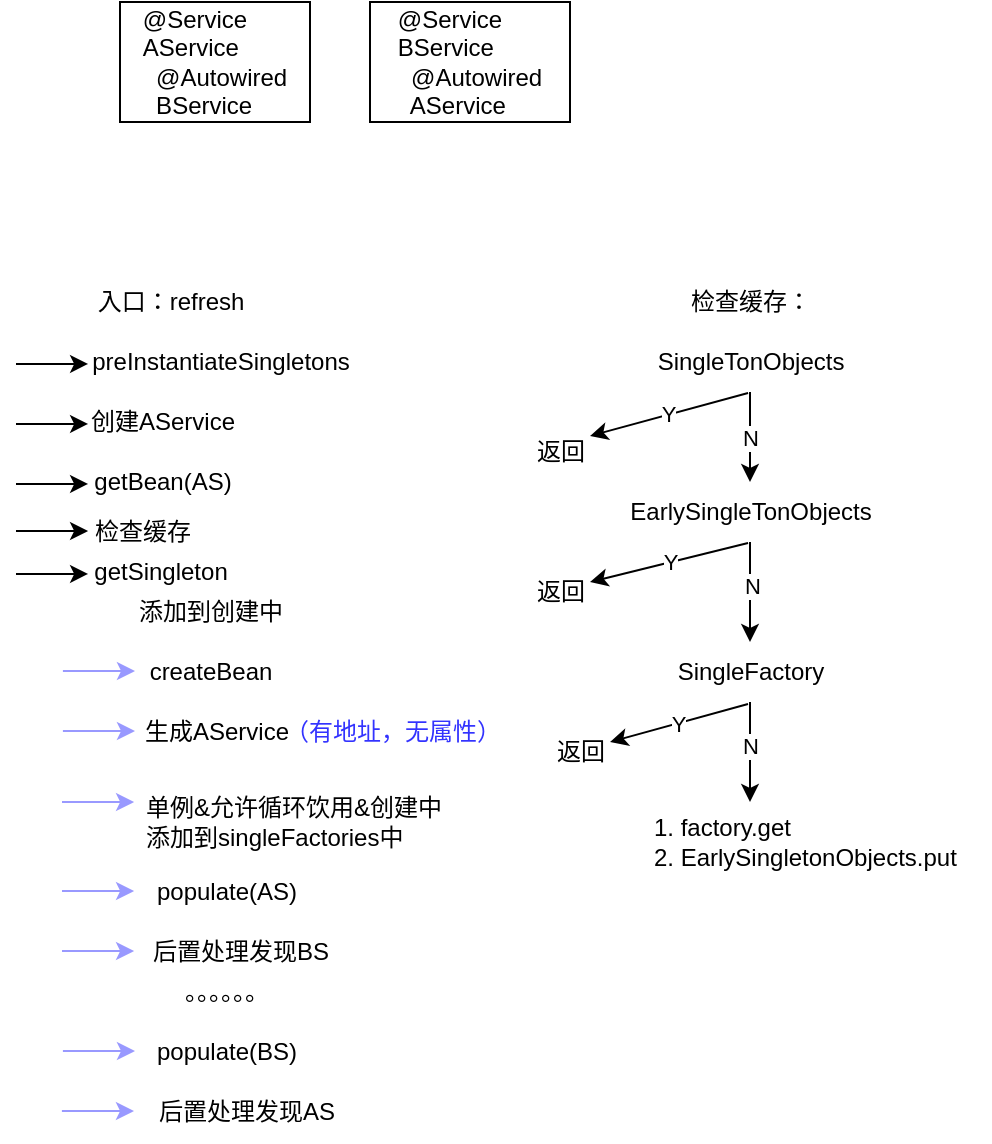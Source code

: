 <mxfile version="20.2.8" type="github">
  <diagram id="3zs-gARS8gog9d0gN9dn" name="第 1 页">
    <mxGraphModel dx="786" dy="1715" grid="1" gridSize="10" guides="1" tooltips="1" connect="1" arrows="1" fold="1" page="1" pageScale="1" pageWidth="827" pageHeight="1169" math="0" shadow="0">
      <root>
        <mxCell id="0" />
        <mxCell id="1" parent="0" />
        <mxCell id="tCpwEpq6lkTzZB-UfD6S-13" value="入口：refresh" style="text;html=1;align=center;verticalAlign=middle;resizable=0;points=[];autosize=1;strokeColor=none;fillColor=none;fontColor=#000000;" vertex="1" parent="1">
          <mxGeometry x="80" y="55" width="100" height="30" as="geometry" />
        </mxCell>
        <mxCell id="tCpwEpq6lkTzZB-UfD6S-14" value="" style="endArrow=classic;html=1;rounded=0;fontColor=#000000;entryX=0.005;entryY=0.583;entryDx=0;entryDy=0;entryPerimeter=0;" edge="1" parent="1">
          <mxGeometry width="50" height="50" relative="1" as="geometry">
            <mxPoint x="53" y="101" as="sourcePoint" />
            <mxPoint x="89.05" y="100.98" as="targetPoint" />
          </mxGeometry>
        </mxCell>
        <mxCell id="tCpwEpq6lkTzZB-UfD6S-16" value="&lt;div style=&quot;text-align: left;&quot;&gt;@Service&lt;/div&gt;&lt;div style=&quot;text-align: left;&quot;&gt;AService&lt;/div&gt;&lt;div style=&quot;text-align: left;&quot;&gt;&amp;nbsp; @Autowired&lt;/div&gt;&lt;div style=&quot;text-align: left;&quot;&gt;&amp;nbsp; BService&lt;/div&gt;" style="rounded=0;whiteSpace=wrap;html=1;labelBackgroundColor=#FFFFFF;fontColor=#000000;horizontal=1;verticalAlign=middle;" vertex="1" parent="1">
          <mxGeometry x="105" y="-80" width="95" height="60" as="geometry" />
        </mxCell>
        <mxCell id="tCpwEpq6lkTzZB-UfD6S-17" value="&lt;div style=&quot;text-align: left;&quot;&gt;@Service&lt;/div&gt;&lt;div style=&quot;text-align: left;&quot;&gt;BService&lt;/div&gt;&lt;div style=&quot;text-align: left;&quot;&gt;&amp;nbsp; @Autowired&lt;/div&gt;&lt;div style=&quot;text-align: left;&quot;&gt;&amp;nbsp; AService&lt;/div&gt;" style="rounded=0;whiteSpace=wrap;html=1;labelBackgroundColor=#FFFFFF;fontColor=#000000;verticalAlign=middle;" vertex="1" parent="1">
          <mxGeometry x="230" y="-80" width="100" height="60" as="geometry" />
        </mxCell>
        <mxCell id="tCpwEpq6lkTzZB-UfD6S-19" value="" style="endArrow=classic;html=1;rounded=0;fontColor=#000000;entryX=0.005;entryY=0.583;entryDx=0;entryDy=0;entryPerimeter=0;" edge="1" parent="1">
          <mxGeometry width="50" height="50" relative="1" as="geometry">
            <mxPoint x="53" y="131" as="sourcePoint" />
            <mxPoint x="89.05" y="130.98" as="targetPoint" />
          </mxGeometry>
        </mxCell>
        <mxCell id="tCpwEpq6lkTzZB-UfD6S-21" value="preInstantiateSingletons" style="text;html=1;align=center;verticalAlign=middle;resizable=0;points=[];autosize=1;strokeColor=none;fillColor=none;fontColor=#000000;" vertex="1" parent="1">
          <mxGeometry x="80" y="85" width="150" height="30" as="geometry" />
        </mxCell>
        <mxCell id="tCpwEpq6lkTzZB-UfD6S-23" value="创建AService" style="text;html=1;align=center;verticalAlign=middle;resizable=0;points=[];autosize=1;strokeColor=none;fillColor=none;fontColor=#000000;" vertex="1" parent="1">
          <mxGeometry x="76" y="115" width="100" height="30" as="geometry" />
        </mxCell>
        <mxCell id="tCpwEpq6lkTzZB-UfD6S-24" value="" style="endArrow=classic;html=1;rounded=0;fontColor=#000000;entryX=0.005;entryY=0.583;entryDx=0;entryDy=0;entryPerimeter=0;" edge="1" parent="1">
          <mxGeometry width="50" height="50" relative="1" as="geometry">
            <mxPoint x="53" y="161" as="sourcePoint" />
            <mxPoint x="89.05" y="160.98" as="targetPoint" />
          </mxGeometry>
        </mxCell>
        <mxCell id="tCpwEpq6lkTzZB-UfD6S-25" value="getBean(AS)" style="text;html=1;align=center;verticalAlign=middle;resizable=0;points=[];autosize=1;strokeColor=none;fillColor=none;fontColor=#000000;" vertex="1" parent="1">
          <mxGeometry x="81" y="145" width="90" height="30" as="geometry" />
        </mxCell>
        <mxCell id="tCpwEpq6lkTzZB-UfD6S-26" value="" style="endArrow=classic;html=1;rounded=0;fontColor=#CCCCFF;entryX=0.005;entryY=0.583;entryDx=0;entryDy=0;entryPerimeter=0;strokeColor=#9999FF;" edge="1" parent="1">
          <mxGeometry width="50" height="50" relative="1" as="geometry">
            <mxPoint x="76.45" y="254.52" as="sourcePoint" />
            <mxPoint x="112.5" y="254.5" as="targetPoint" />
          </mxGeometry>
        </mxCell>
        <mxCell id="tCpwEpq6lkTzZB-UfD6S-27" value="检查缓存" style="text;html=1;align=center;verticalAlign=middle;resizable=0;points=[];autosize=1;strokeColor=none;fillColor=none;fontColor=#000000;" vertex="1" parent="1">
          <mxGeometry x="81" y="170" width="70" height="30" as="geometry" />
        </mxCell>
        <mxCell id="tCpwEpq6lkTzZB-UfD6S-29" value="检查缓存：&lt;br&gt;" style="text;html=1;align=center;verticalAlign=middle;resizable=0;points=[];autosize=1;strokeColor=none;fillColor=none;fontColor=#000000;" vertex="1" parent="1">
          <mxGeometry x="380" y="55" width="80" height="30" as="geometry" />
        </mxCell>
        <mxCell id="tCpwEpq6lkTzZB-UfD6S-33" value="N" style="edgeStyle=orthogonalEdgeStyle;rounded=0;orthogonalLoop=1;jettySize=auto;html=1;fontColor=#000000;" edge="1" parent="1" source="tCpwEpq6lkTzZB-UfD6S-30" target="tCpwEpq6lkTzZB-UfD6S-31">
          <mxGeometry relative="1" as="geometry" />
        </mxCell>
        <mxCell id="tCpwEpq6lkTzZB-UfD6S-30" value="SingleTonObjects" style="text;html=1;align=center;verticalAlign=middle;resizable=0;points=[];autosize=1;strokeColor=none;fillColor=none;fontColor=#000000;" vertex="1" parent="1">
          <mxGeometry x="360" y="85" width="120" height="30" as="geometry" />
        </mxCell>
        <mxCell id="tCpwEpq6lkTzZB-UfD6S-35" style="edgeStyle=orthogonalEdgeStyle;rounded=0;orthogonalLoop=1;jettySize=auto;html=1;fontColor=#000000;" edge="1" parent="1" source="tCpwEpq6lkTzZB-UfD6S-31" target="tCpwEpq6lkTzZB-UfD6S-32">
          <mxGeometry relative="1" as="geometry" />
        </mxCell>
        <mxCell id="tCpwEpq6lkTzZB-UfD6S-36" value="N" style="edgeLabel;html=1;align=center;verticalAlign=middle;resizable=0;points=[];fontColor=#000000;" vertex="1" connectable="0" parent="tCpwEpq6lkTzZB-UfD6S-35">
          <mxGeometry x="-0.125" y="1" relative="1" as="geometry">
            <mxPoint as="offset" />
          </mxGeometry>
        </mxCell>
        <mxCell id="tCpwEpq6lkTzZB-UfD6S-31" value="EarlySingleTonObjects" style="text;html=1;align=center;verticalAlign=middle;resizable=0;points=[];autosize=1;strokeColor=none;fillColor=none;fontColor=#000000;" vertex="1" parent="1">
          <mxGeometry x="350" y="160" width="140" height="30" as="geometry" />
        </mxCell>
        <mxCell id="tCpwEpq6lkTzZB-UfD6S-41" style="edgeStyle=orthogonalEdgeStyle;rounded=0;orthogonalLoop=1;jettySize=auto;html=1;fontColor=#000000;" edge="1" parent="1" source="tCpwEpq6lkTzZB-UfD6S-32">
          <mxGeometry relative="1" as="geometry">
            <mxPoint x="420" y="320" as="targetPoint" />
          </mxGeometry>
        </mxCell>
        <mxCell id="tCpwEpq6lkTzZB-UfD6S-42" value="N" style="edgeLabel;html=1;align=center;verticalAlign=middle;resizable=0;points=[];fontColor=#000000;" vertex="1" connectable="0" parent="tCpwEpq6lkTzZB-UfD6S-41">
          <mxGeometry x="-0.14" relative="1" as="geometry">
            <mxPoint as="offset" />
          </mxGeometry>
        </mxCell>
        <mxCell id="tCpwEpq6lkTzZB-UfD6S-32" value="SingleFactory" style="text;html=1;align=center;verticalAlign=middle;resizable=0;points=[];autosize=1;strokeColor=none;fillColor=none;fontColor=#000000;" vertex="1" parent="1">
          <mxGeometry x="370" y="240" width="100" height="30" as="geometry" />
        </mxCell>
        <mxCell id="tCpwEpq6lkTzZB-UfD6S-37" value="Y" style="endArrow=classic;html=1;rounded=0;fontColor=#000000;exitX=0.492;exitY=1.117;exitDx=0;exitDy=0;exitPerimeter=0;" edge="1" parent="1">
          <mxGeometry width="50" height="50" relative="1" as="geometry">
            <mxPoint x="419.04" y="115.51" as="sourcePoint" />
            <mxPoint x="340" y="137" as="targetPoint" />
          </mxGeometry>
        </mxCell>
        <mxCell id="tCpwEpq6lkTzZB-UfD6S-38" value="返回" style="text;html=1;align=center;verticalAlign=middle;resizable=0;points=[];autosize=1;strokeColor=none;fillColor=none;fontColor=#000000;" vertex="1" parent="1">
          <mxGeometry x="300" y="130" width="50" height="30" as="geometry" />
        </mxCell>
        <mxCell id="tCpwEpq6lkTzZB-UfD6S-39" value="Y" style="endArrow=classic;html=1;rounded=0;fontColor=#000000;exitX=0.493;exitY=1.017;exitDx=0;exitDy=0;exitPerimeter=0;" edge="1" parent="1" source="tCpwEpq6lkTzZB-UfD6S-31">
          <mxGeometry width="50" height="50" relative="1" as="geometry">
            <mxPoint x="370" y="250" as="sourcePoint" />
            <mxPoint x="340" y="210" as="targetPoint" />
          </mxGeometry>
        </mxCell>
        <mxCell id="tCpwEpq6lkTzZB-UfD6S-40" value="返回" style="text;html=1;align=center;verticalAlign=middle;resizable=0;points=[];autosize=1;strokeColor=none;fillColor=none;fontColor=#000000;" vertex="1" parent="1">
          <mxGeometry x="300" y="200" width="50" height="30" as="geometry" />
        </mxCell>
        <mxCell id="tCpwEpq6lkTzZB-UfD6S-43" value="1. factory.get&lt;br&gt;2. EarlySingletonObjects.put" style="text;html=1;align=left;verticalAlign=middle;resizable=0;points=[];autosize=1;strokeColor=none;fillColor=none;fontColor=#000000;" vertex="1" parent="1">
          <mxGeometry x="370" y="320" width="170" height="40" as="geometry" />
        </mxCell>
        <mxCell id="tCpwEpq6lkTzZB-UfD6S-45" value="Y" style="endArrow=classic;html=1;rounded=0;fontColor=#000000;exitX=0.49;exitY=1.033;exitDx=0;exitDy=0;exitPerimeter=0;" edge="1" parent="1" source="tCpwEpq6lkTzZB-UfD6S-32">
          <mxGeometry width="50" height="50" relative="1" as="geometry">
            <mxPoint x="370" y="250" as="sourcePoint" />
            <mxPoint x="350" y="290" as="targetPoint" />
          </mxGeometry>
        </mxCell>
        <mxCell id="tCpwEpq6lkTzZB-UfD6S-46" value="返回" style="text;html=1;align=center;verticalAlign=middle;resizable=0;points=[];autosize=1;strokeColor=none;fillColor=none;fontColor=#000000;" vertex="1" parent="1">
          <mxGeometry x="310" y="280" width="50" height="30" as="geometry" />
        </mxCell>
        <mxCell id="tCpwEpq6lkTzZB-UfD6S-47" value="" style="endArrow=classic;html=1;rounded=0;fontColor=#000000;entryX=0.005;entryY=0.583;entryDx=0;entryDy=0;entryPerimeter=0;" edge="1" parent="1">
          <mxGeometry width="50" height="50" relative="1" as="geometry">
            <mxPoint x="53" y="206" as="sourcePoint" />
            <mxPoint x="89.05" y="205.98" as="targetPoint" />
          </mxGeometry>
        </mxCell>
        <mxCell id="tCpwEpq6lkTzZB-UfD6S-48" value="getSingleton" style="text;html=1;align=center;verticalAlign=middle;resizable=0;points=[];autosize=1;strokeColor=none;fillColor=none;fontColor=#000000;" vertex="1" parent="1">
          <mxGeometry x="80" y="190" width="90" height="30" as="geometry" />
        </mxCell>
        <mxCell id="tCpwEpq6lkTzZB-UfD6S-49" value="添加到创建中" style="text;html=1;align=center;verticalAlign=middle;resizable=0;points=[];autosize=1;strokeColor=none;fillColor=none;fontColor=#000000;" vertex="1" parent="1">
          <mxGeometry x="100" y="210" width="100" height="30" as="geometry" />
        </mxCell>
        <mxCell id="tCpwEpq6lkTzZB-UfD6S-50" value="createBean" style="text;html=1;align=center;verticalAlign=middle;resizable=0;points=[];autosize=1;strokeColor=none;fillColor=none;fontColor=#000000;" vertex="1" parent="1">
          <mxGeometry x="110" y="240" width="80" height="30" as="geometry" />
        </mxCell>
        <mxCell id="tCpwEpq6lkTzZB-UfD6S-51" value="生成AService" style="text;html=1;align=center;verticalAlign=middle;resizable=0;points=[];autosize=1;strokeColor=none;fillColor=none;fontColor=#000000;" vertex="1" parent="1">
          <mxGeometry x="102.5" y="270" width="100" height="30" as="geometry" />
        </mxCell>
        <mxCell id="tCpwEpq6lkTzZB-UfD6S-52" value="&lt;font color=&quot;#3333ff&quot;&gt;（有地址，无属性）&lt;/font&gt;" style="text;html=1;align=center;verticalAlign=middle;resizable=0;points=[];autosize=1;strokeColor=none;fillColor=none;fontColor=#000000;" vertex="1" parent="1">
          <mxGeometry x="176" y="270" width="130" height="30" as="geometry" />
        </mxCell>
        <mxCell id="tCpwEpq6lkTzZB-UfD6S-53" value="&lt;font color=&quot;#000000&quot;&gt;单例&amp;amp;允许循环饮用&amp;amp;创建中&lt;br&gt;添加到singleFactories中&lt;/font&gt;" style="text;html=1;align=left;verticalAlign=middle;resizable=0;points=[];autosize=1;strokeColor=none;fillColor=none;fontColor=#3333FF;" vertex="1" parent="1">
          <mxGeometry x="116" y="310" width="170" height="40" as="geometry" />
        </mxCell>
        <mxCell id="tCpwEpq6lkTzZB-UfD6S-55" value="populate(AS)" style="text;html=1;align=center;verticalAlign=middle;resizable=0;points=[];autosize=1;strokeColor=none;fillColor=none;fontColor=#000000;" vertex="1" parent="1">
          <mxGeometry x="112.5" y="350" width="90" height="30" as="geometry" />
        </mxCell>
        <mxCell id="tCpwEpq6lkTzZB-UfD6S-56" value="后置处理发现BS" style="text;html=1;align=center;verticalAlign=middle;resizable=0;points=[];autosize=1;strokeColor=none;fillColor=none;fontColor=#000000;" vertex="1" parent="1">
          <mxGeometry x="110" y="380" width="110" height="30" as="geometry" />
        </mxCell>
        <mxCell id="tCpwEpq6lkTzZB-UfD6S-59" value="。。。。。。" style="text;html=1;align=center;verticalAlign=middle;resizable=0;points=[];autosize=1;strokeColor=none;fillColor=none;fontColor=#000000;" vertex="1" parent="1">
          <mxGeometry x="107.5" y="400" width="100" height="30" as="geometry" />
        </mxCell>
        <mxCell id="tCpwEpq6lkTzZB-UfD6S-60" value="populate(BS)" style="text;html=1;align=center;verticalAlign=middle;resizable=0;points=[];autosize=1;strokeColor=none;fillColor=none;fontColor=#000000;" vertex="1" parent="1">
          <mxGeometry x="112.5" y="430" width="90" height="30" as="geometry" />
        </mxCell>
        <mxCell id="tCpwEpq6lkTzZB-UfD6S-62" value="后置处理发现AS" style="text;html=1;align=center;verticalAlign=middle;resizable=0;points=[];autosize=1;strokeColor=none;fillColor=none;fontColor=#000000;" vertex="1" parent="1">
          <mxGeometry x="112.5" y="460" width="110" height="30" as="geometry" />
        </mxCell>
        <mxCell id="tCpwEpq6lkTzZB-UfD6S-64" value="" style="endArrow=classic;html=1;rounded=0;fontColor=#CCCCFF;entryX=0.005;entryY=0.583;entryDx=0;entryDy=0;entryPerimeter=0;strokeColor=#9999FF;" edge="1" parent="1">
          <mxGeometry width="50" height="50" relative="1" as="geometry">
            <mxPoint x="76.45" y="284.52" as="sourcePoint" />
            <mxPoint x="112.5" y="284.5" as="targetPoint" />
          </mxGeometry>
        </mxCell>
        <mxCell id="tCpwEpq6lkTzZB-UfD6S-65" value="" style="endArrow=classic;html=1;rounded=0;fontColor=#CCCCFF;entryX=0.005;entryY=0.583;entryDx=0;entryDy=0;entryPerimeter=0;strokeColor=#9999FF;" edge="1" parent="1">
          <mxGeometry width="50" height="50" relative="1" as="geometry">
            <mxPoint x="76.0" y="320.02" as="sourcePoint" />
            <mxPoint x="112.05" y="320" as="targetPoint" />
          </mxGeometry>
        </mxCell>
        <mxCell id="tCpwEpq6lkTzZB-UfD6S-66" value="" style="endArrow=classic;html=1;rounded=0;fontColor=#CCCCFF;entryX=0.005;entryY=0.583;entryDx=0;entryDy=0;entryPerimeter=0;strokeColor=#9999FF;" edge="1" parent="1">
          <mxGeometry width="50" height="50" relative="1" as="geometry">
            <mxPoint x="76" y="364.52" as="sourcePoint" />
            <mxPoint x="112.05" y="364.5" as="targetPoint" />
          </mxGeometry>
        </mxCell>
        <mxCell id="tCpwEpq6lkTzZB-UfD6S-68" value="" style="endArrow=classic;html=1;rounded=0;fontColor=#CCCCFF;entryX=0.005;entryY=0.583;entryDx=0;entryDy=0;entryPerimeter=0;strokeColor=#9999FF;" edge="1" parent="1">
          <mxGeometry width="50" height="50" relative="1" as="geometry">
            <mxPoint x="76" y="394.52" as="sourcePoint" />
            <mxPoint x="112.05" y="394.5" as="targetPoint" />
          </mxGeometry>
        </mxCell>
        <mxCell id="tCpwEpq6lkTzZB-UfD6S-69" value="" style="endArrow=classic;html=1;rounded=0;fontColor=#CCCCFF;entryX=0.005;entryY=0.583;entryDx=0;entryDy=0;entryPerimeter=0;strokeColor=#9999FF;" edge="1" parent="1">
          <mxGeometry width="50" height="50" relative="1" as="geometry">
            <mxPoint x="76.45" y="444.52" as="sourcePoint" />
            <mxPoint x="112.5" y="444.5" as="targetPoint" />
          </mxGeometry>
        </mxCell>
        <mxCell id="tCpwEpq6lkTzZB-UfD6S-70" value="" style="endArrow=classic;html=1;rounded=0;fontColor=#CCCCFF;entryX=0.005;entryY=0.583;entryDx=0;entryDy=0;entryPerimeter=0;strokeColor=#9999FF;" edge="1" parent="1">
          <mxGeometry width="50" height="50" relative="1" as="geometry">
            <mxPoint x="75.95" y="474.52" as="sourcePoint" />
            <mxPoint x="112" y="474.5" as="targetPoint" />
          </mxGeometry>
        </mxCell>
        <mxCell id="tCpwEpq6lkTzZB-UfD6S-71" value="" style="endArrow=classic;html=1;rounded=0;fontColor=#000000;entryX=0.005;entryY=0.583;entryDx=0;entryDy=0;entryPerimeter=0;" edge="1" parent="1">
          <mxGeometry width="50" height="50" relative="1" as="geometry">
            <mxPoint x="53" y="184.52" as="sourcePoint" />
            <mxPoint x="89.05" y="184.5" as="targetPoint" />
          </mxGeometry>
        </mxCell>
      </root>
    </mxGraphModel>
  </diagram>
</mxfile>

